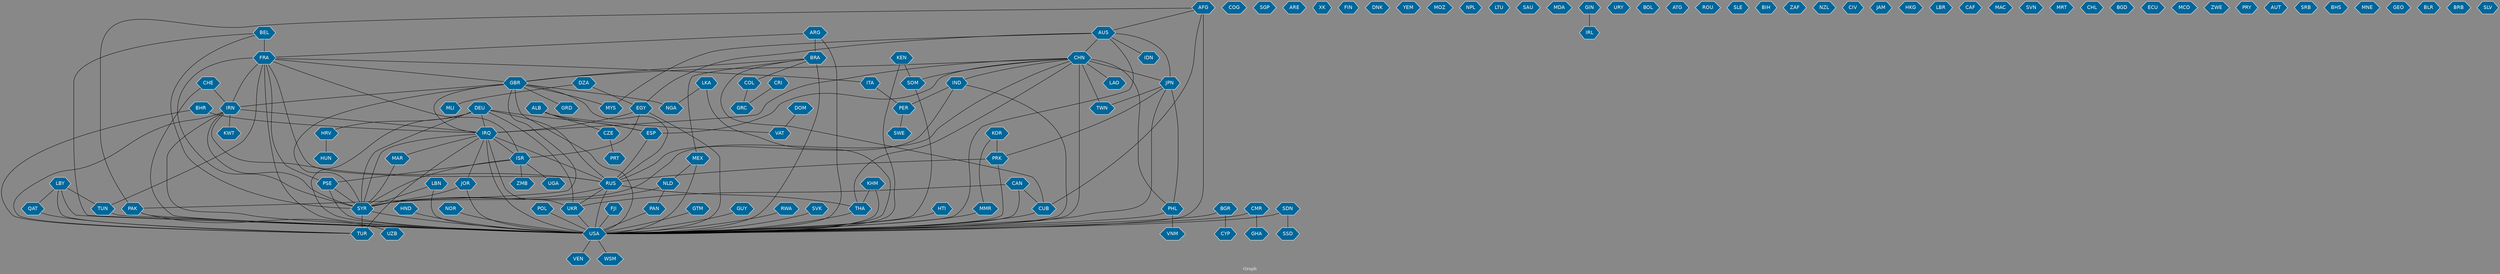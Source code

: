 // Countries together in item graph
graph {
	graph [bgcolor="#888888" fontcolor=white fontsize=12 label="Graph" outputorder=edgesfirst overlap=prism]
	node [color=white fillcolor="#006699" fontcolor=white fontname=Helvetica shape=hexagon style=filled]
	edge [arrowhead=open color=black fontcolor=white fontname=Courier fontsize=12]
		CUB [label=CUB]
		HTI [label=HTI]
		THA [label=THA]
		USA [label=USA]
		UKR [label=UKR]
		DEU [label=DEU]
		IND [label=IND]
		CHN [label=CHN]
		ESP [label=ESP]
		EGY [label=EGY]
		AFG [label=AFG]
		VEN [label=VEN]
		SYR [label=SYR]
		IRQ [label=IRQ]
		GRC [label=GRC]
		COG [label=COG]
		IRN [label=IRN]
		MEX [label=MEX]
		JPN [label=JPN]
		RUS [label=RUS]
		TWN [label=TWN]
		SGP [label=SGP]
		GBR [label=GBR]
		ALB [label=ALB]
		ARE [label=ARE]
		TUR [label=TUR]
		VNM [label=VNM]
		PSE [label=PSE]
		XK [label=XK]
		NGA [label=NGA]
		BGR [label=BGR]
		DZA [label=DZA]
		MLI [label=MLI]
		FRA [label=FRA]
		BEL [label=BEL]
		BRA [label=BRA]
		ZMB [label=ZMB]
		CRI [label=CRI]
		HND [label=HND]
		CAN [label=CAN]
		FIN [label=FIN]
		DNK [label=DNK]
		CZE [label=CZE]
		CYP [label=CYP]
		YEM [label=YEM]
		PAK [label=PAK]
		ISR [label=ISR]
		MOZ [label=MOZ]
		LBY [label=LBY]
		NPL [label=NPL]
		NOR [label=NOR]
		HUN [label=HUN]
		PHL [label=PHL]
		LKA [label=LKA]
		LTU [label=LTU]
		KHM [label=KHM]
		SAU [label=SAU]
		MDA [label=MDA]
		ARG [label=ARG]
		POL [label=POL]
		IRL [label=IRL]
		NLD [label=NLD]
		PAN [label=PAN]
		AUS [label=AUS]
		FJI [label=FJI]
		URY [label=URY]
		CMR [label=CMR]
		SDN [label=SDN]
		BOL [label=BOL]
		DOM [label=DOM]
		GIN [label=GIN]
		PRK [label=PRK]
		TUN [label=TUN]
		ATG [label=ATG]
		ROU [label=ROU]
		GRD [label=GRD]
		KWT [label=KWT]
		SLE [label=SLE]
		ITA [label=ITA]
		PRT [label=PRT]
		BIH [label=BIH]
		MMR [label=MMR]
		ZAF [label=ZAF]
		KOR [label=KOR]
		GTM [label=GTM]
		NZL [label=NZL]
		MYS [label=MYS]
		VAT [label=VAT]
		CIV [label=CIV]
		PER [label=PER]
		KEN [label=KEN]
		GHA [label=GHA]
		JAM [label=JAM]
		HKG [label=HKG]
		GUY [label=GUY]
		SOM [label=SOM]
		LBR [label=LBR]
		CAF [label=CAF]
		LBN [label=LBN]
		JOR [label=JOR]
		MAC [label=MAC]
		COL [label=COL]
		SVN [label=SVN]
		MRT [label=MRT]
		CHL [label=CHL]
		BGD [label=BGD]
		ECU [label=ECU]
		IDN [label=IDN]
		RWA [label=RWA]
		MCO [label=MCO]
		ZWE [label=ZWE]
		PRY [label=PRY]
		AUT [label=AUT]
		LAO [label=LAO]
		SVK [label=SVK]
		HRV [label=HRV]
		MAR [label=MAR]
		SRB [label=SRB]
		BHS [label=BHS]
		SWE [label=SWE]
		UZB [label=UZB]
		MNE [label=MNE]
		BHR [label=BHR]
		QAT [label=QAT]
		CHE [label=CHE]
		WSM [label=WSM]
		UGA [label=UGA]
		GEO [label=GEO]
		BLR [label=BLR]
		BRB [label=BRB]
		SLV [label=SLV]
		SSD [label=SSD]
			GBR -- IRN [weight=2]
			BRA -- CUB [weight=1]
			SYR -- TUR [weight=2]
			IRN -- RUS [weight=2]
			IND -- PER [weight=2]
			FRA -- IRN [weight=1]
			CAN -- USA [weight=3]
			ARG -- USA [weight=2]
			THA -- USA [weight=3]
			LBY -- TUN [weight=1]
			CHN -- THA [weight=2]
			IRQ -- ISR [weight=1]
			SDN -- SSD [weight=1]
			AFG -- USA [weight=8]
			BRA -- USA [weight=8]
			GBR -- NGA [weight=1]
			SVK -- USA [weight=1]
			ISR -- ZMB [weight=1]
			MEX -- NLD [weight=3]
			COL -- GRC [weight=1]
			AUS -- JPN [weight=3]
			BEL -- FRA [weight=6]
			LBY -- USA [weight=3]
			BEL -- SYR [weight=1]
			JOR -- SYR [weight=2]
			CHN -- SOM [weight=2]
			JPN -- TWN [weight=2]
			CHN -- ESP [weight=1]
			LBY -- TUR [weight=1]
			PRK -- USA [weight=5]
			DEU -- SYR [weight=3]
			BHR -- TUR [weight=1]
			DEU -- ESP [weight=1]
			RWA -- USA [weight=3]
			DEU -- HRV [weight=1]
			KOR -- PRK [weight=2]
			AUS -- EGY [weight=2]
			DEU -- RUS [weight=3]
			JPN -- USA [weight=5]
			BRA -- MEX [weight=1]
			CHN -- USA [weight=21]
			GTM -- USA [weight=2]
			ALB -- CZE [weight=1]
			AUS -- USA [weight=2]
			CHN -- GBR [weight=2]
			LKA -- NGA [weight=1]
			CHN -- IRQ [weight=1]
			IRN -- KWT [weight=1]
			RUS -- SYR [weight=2]
			EGY -- ISR [weight=1]
			PER -- SWE [weight=1]
			BRA -- GBR [weight=1]
			CHN -- IND [weight=3]
			CHN -- TWN [weight=4]
			PHL -- VNM [weight=2]
			KHM -- USA [weight=2]
			IRQ -- RUS [weight=2]
			GBR -- PAK [weight=1]
			JPN -- PRK [weight=1]
			EGY -- USA [weight=5]
			BGR -- CYP [weight=3]
			CMR -- GHA [weight=1]
			LBY -- QAT [weight=1]
			CHN -- JPN [weight=2]
			NLD -- SYR [weight=1]
			ARG -- FRA [weight=1]
			LBN -- SYR [weight=4]
			UKR -- USA [weight=7]
			PSE -- USA [weight=1]
			IRQ -- SYR [weight=9]
			CHN -- LAO [weight=1]
			MAR -- SYR [weight=1]
			BHR -- IRQ [weight=1]
			GBR -- RUS [weight=1]
			EGY -- IRQ [weight=1]
			IRN -- SYR [weight=2]
			ESP -- RUS [weight=1]
			AUS -- IDN [weight=2]
			DZA -- MLI [weight=1]
			POL -- USA [weight=2]
			KEN -- USA [weight=1]
			GIN -- IRL [weight=1]
			TUN -- USA [weight=3]
			GBR -- SYR [weight=2]
			DZA -- EGY [weight=1]
			HRV -- HUN [weight=1]
			FRA -- USA [weight=8]
			ISR -- PSE [weight=29]
			HND -- USA [weight=1]
			PHL -- USA [weight=6]
			FRA -- GBR [weight=1]
			PAK -- USA [weight=7]
			CUB -- USA [weight=3]
			IRN -- IRQ [weight=9]
			ALB -- VAT [weight=1]
			GUY -- USA [weight=1]
			IRQ -- UKR [weight=1]
			PAK -- UZB [weight=1]
			BEL -- USA [weight=1]
			HTI -- USA [weight=1]
			KHM -- THA [weight=4]
			CHE -- IRN [weight=1]
			DEU -- IRQ [weight=6]
			AFG -- AUS [weight=1]
			FRA -- SYR [weight=2]
			MEX -- USA [weight=4]
			CAN -- CUB [weight=1]
			CRI -- GRC [weight=1]
			IRQ -- JOR [weight=1]
			CHN -- PHL [weight=1]
			SOM -- USA [weight=1]
			CZE -- PRT [weight=1]
			RUS -- UKR [weight=42]
			MMR -- USA [weight=4]
			BGR -- USA [weight=1]
			FRA -- RUS [weight=4]
			IRN -- USA [weight=11]
			QAT -- TUR [weight=1]
			IRN -- TUR [weight=1]
			CMR -- USA [weight=2]
			KEN -- SOM [weight=1]
			IRQ -- MAR [weight=1]
			NLD -- PAN [weight=1]
			LKA -- USA [weight=1]
			GBR -- USA [weight=2]
			GBR -- GRD [weight=2]
			SDN -- USA [weight=1]
			ALB -- ESP [weight=1]
			SYR -- USA [weight=2]
			DEU -- UKR [weight=3]
			ISR -- SYR [weight=6]
			FRA -- PSE [weight=1]
			IRQ -- USA [weight=36]
			CAN -- UKR [weight=1]
			PSE -- SYR [weight=1]
			ISR -- UGA [weight=1]
			ARG -- BRA [weight=3]
			KOR -- MMR [weight=1]
			BRA -- COL [weight=1]
			IND -- RUS [weight=1]
			CHE -- USA [weight=1]
			DOM -- VAT [weight=1]
			GBR -- IRQ [weight=1]
			ITA -- PER [weight=1]
			NOR -- USA [weight=1]
			FJI -- USA [weight=3]
			RUS -- THA [weight=1]
			RUS -- USA [weight=14]
			LBN -- USA [weight=3]
			JPN -- PHL [weight=2]
			DEU -- USA [weight=11]
			USA -- VEN [weight=1]
			AFG -- CUB [weight=1]
			FRA -- ITA [weight=1]
			USA -- WSM [weight=1]
			PAN -- USA [weight=1]
			CHN -- SYR [weight=2]
			JOR -- USA [weight=1]
			FRA -- ISR [weight=2]
			PRK -- RUS [weight=1]
			AUS -- CHN [weight=5]
			IRQ -- TUR [weight=5]
			GBR -- MYS [weight=1]
			FRA -- TUN [weight=1]
			AFG -- PAK [weight=2]
			IND -- USA [weight=1]
			AUS -- MYS [weight=1]
}